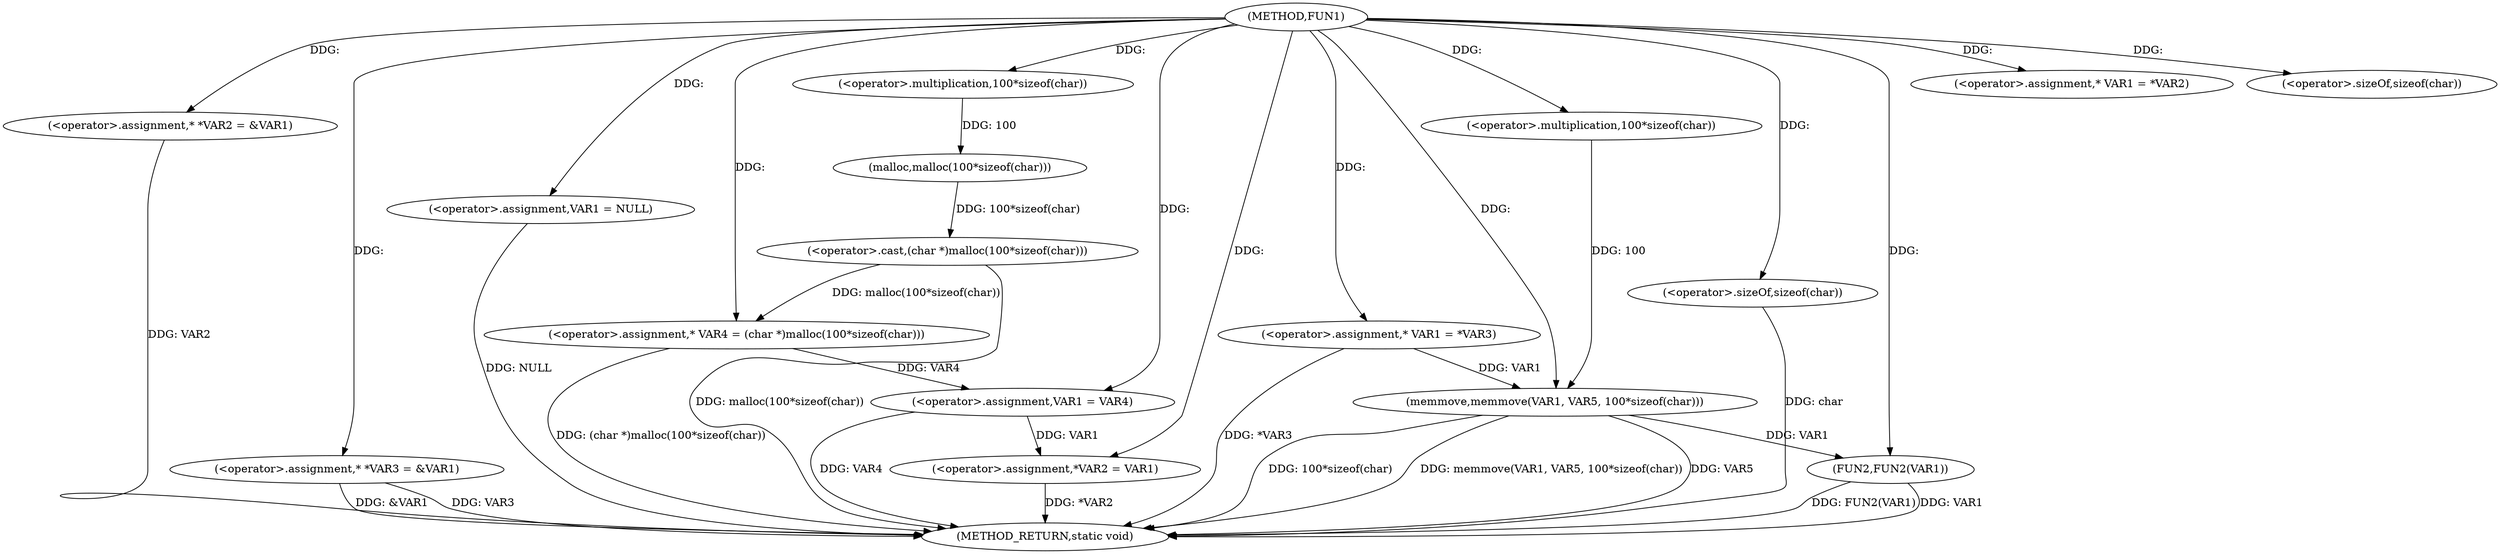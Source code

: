 digraph FUN1 {  
"1000100" [label = "(METHOD,FUN1)" ]
"1000157" [label = "(METHOD_RETURN,static void)" ]
"1000104" [label = "(<operator>.assignment,* *VAR2 = &VAR1)" ]
"1000109" [label = "(<operator>.assignment,* *VAR3 = &VAR1)" ]
"1000113" [label = "(<operator>.assignment,VAR1 = NULL)" ]
"1000118" [label = "(<operator>.assignment,* VAR1 = *VAR2)" ]
"1000124" [label = "(<operator>.assignment,* VAR4 = (char *)malloc(100*sizeof(char)))" ]
"1000126" [label = "(<operator>.cast,(char *)malloc(100*sizeof(char)))" ]
"1000128" [label = "(malloc,malloc(100*sizeof(char)))" ]
"1000129" [label = "(<operator>.multiplication,100*sizeof(char))" ]
"1000131" [label = "(<operator>.sizeOf,sizeof(char))" ]
"1000133" [label = "(<operator>.assignment,VAR1 = VAR4)" ]
"1000136" [label = "(<operator>.assignment,*VAR2 = VAR1)" ]
"1000142" [label = "(<operator>.assignment,* VAR1 = *VAR3)" ]
"1000148" [label = "(memmove,memmove(VAR1, VAR5, 100*sizeof(char)))" ]
"1000151" [label = "(<operator>.multiplication,100*sizeof(char))" ]
"1000153" [label = "(<operator>.sizeOf,sizeof(char))" ]
"1000155" [label = "(FUN2,FUN2(VAR1))" ]
  "1000124" -> "1000157"  [ label = "DDG: (char *)malloc(100*sizeof(char))"] 
  "1000148" -> "1000157"  [ label = "DDG: 100*sizeof(char)"] 
  "1000104" -> "1000157"  [ label = "DDG: VAR2"] 
  "1000113" -> "1000157"  [ label = "DDG: NULL"] 
  "1000148" -> "1000157"  [ label = "DDG: memmove(VAR1, VAR5, 100*sizeof(char))"] 
  "1000153" -> "1000157"  [ label = "DDG: char"] 
  "1000148" -> "1000157"  [ label = "DDG: VAR5"] 
  "1000109" -> "1000157"  [ label = "DDG: &VAR1"] 
  "1000155" -> "1000157"  [ label = "DDG: FUN2(VAR1)"] 
  "1000142" -> "1000157"  [ label = "DDG: *VAR3"] 
  "1000133" -> "1000157"  [ label = "DDG: VAR4"] 
  "1000109" -> "1000157"  [ label = "DDG: VAR3"] 
  "1000126" -> "1000157"  [ label = "DDG: malloc(100*sizeof(char))"] 
  "1000155" -> "1000157"  [ label = "DDG: VAR1"] 
  "1000136" -> "1000157"  [ label = "DDG: *VAR2"] 
  "1000100" -> "1000104"  [ label = "DDG: "] 
  "1000100" -> "1000109"  [ label = "DDG: "] 
  "1000100" -> "1000113"  [ label = "DDG: "] 
  "1000100" -> "1000118"  [ label = "DDG: "] 
  "1000126" -> "1000124"  [ label = "DDG: malloc(100*sizeof(char))"] 
  "1000100" -> "1000124"  [ label = "DDG: "] 
  "1000128" -> "1000126"  [ label = "DDG: 100*sizeof(char)"] 
  "1000129" -> "1000128"  [ label = "DDG: 100"] 
  "1000100" -> "1000129"  [ label = "DDG: "] 
  "1000100" -> "1000131"  [ label = "DDG: "] 
  "1000124" -> "1000133"  [ label = "DDG: VAR4"] 
  "1000100" -> "1000133"  [ label = "DDG: "] 
  "1000133" -> "1000136"  [ label = "DDG: VAR1"] 
  "1000100" -> "1000136"  [ label = "DDG: "] 
  "1000100" -> "1000142"  [ label = "DDG: "] 
  "1000142" -> "1000148"  [ label = "DDG: VAR1"] 
  "1000100" -> "1000148"  [ label = "DDG: "] 
  "1000151" -> "1000148"  [ label = "DDG: 100"] 
  "1000100" -> "1000151"  [ label = "DDG: "] 
  "1000100" -> "1000153"  [ label = "DDG: "] 
  "1000148" -> "1000155"  [ label = "DDG: VAR1"] 
  "1000100" -> "1000155"  [ label = "DDG: "] 
}
